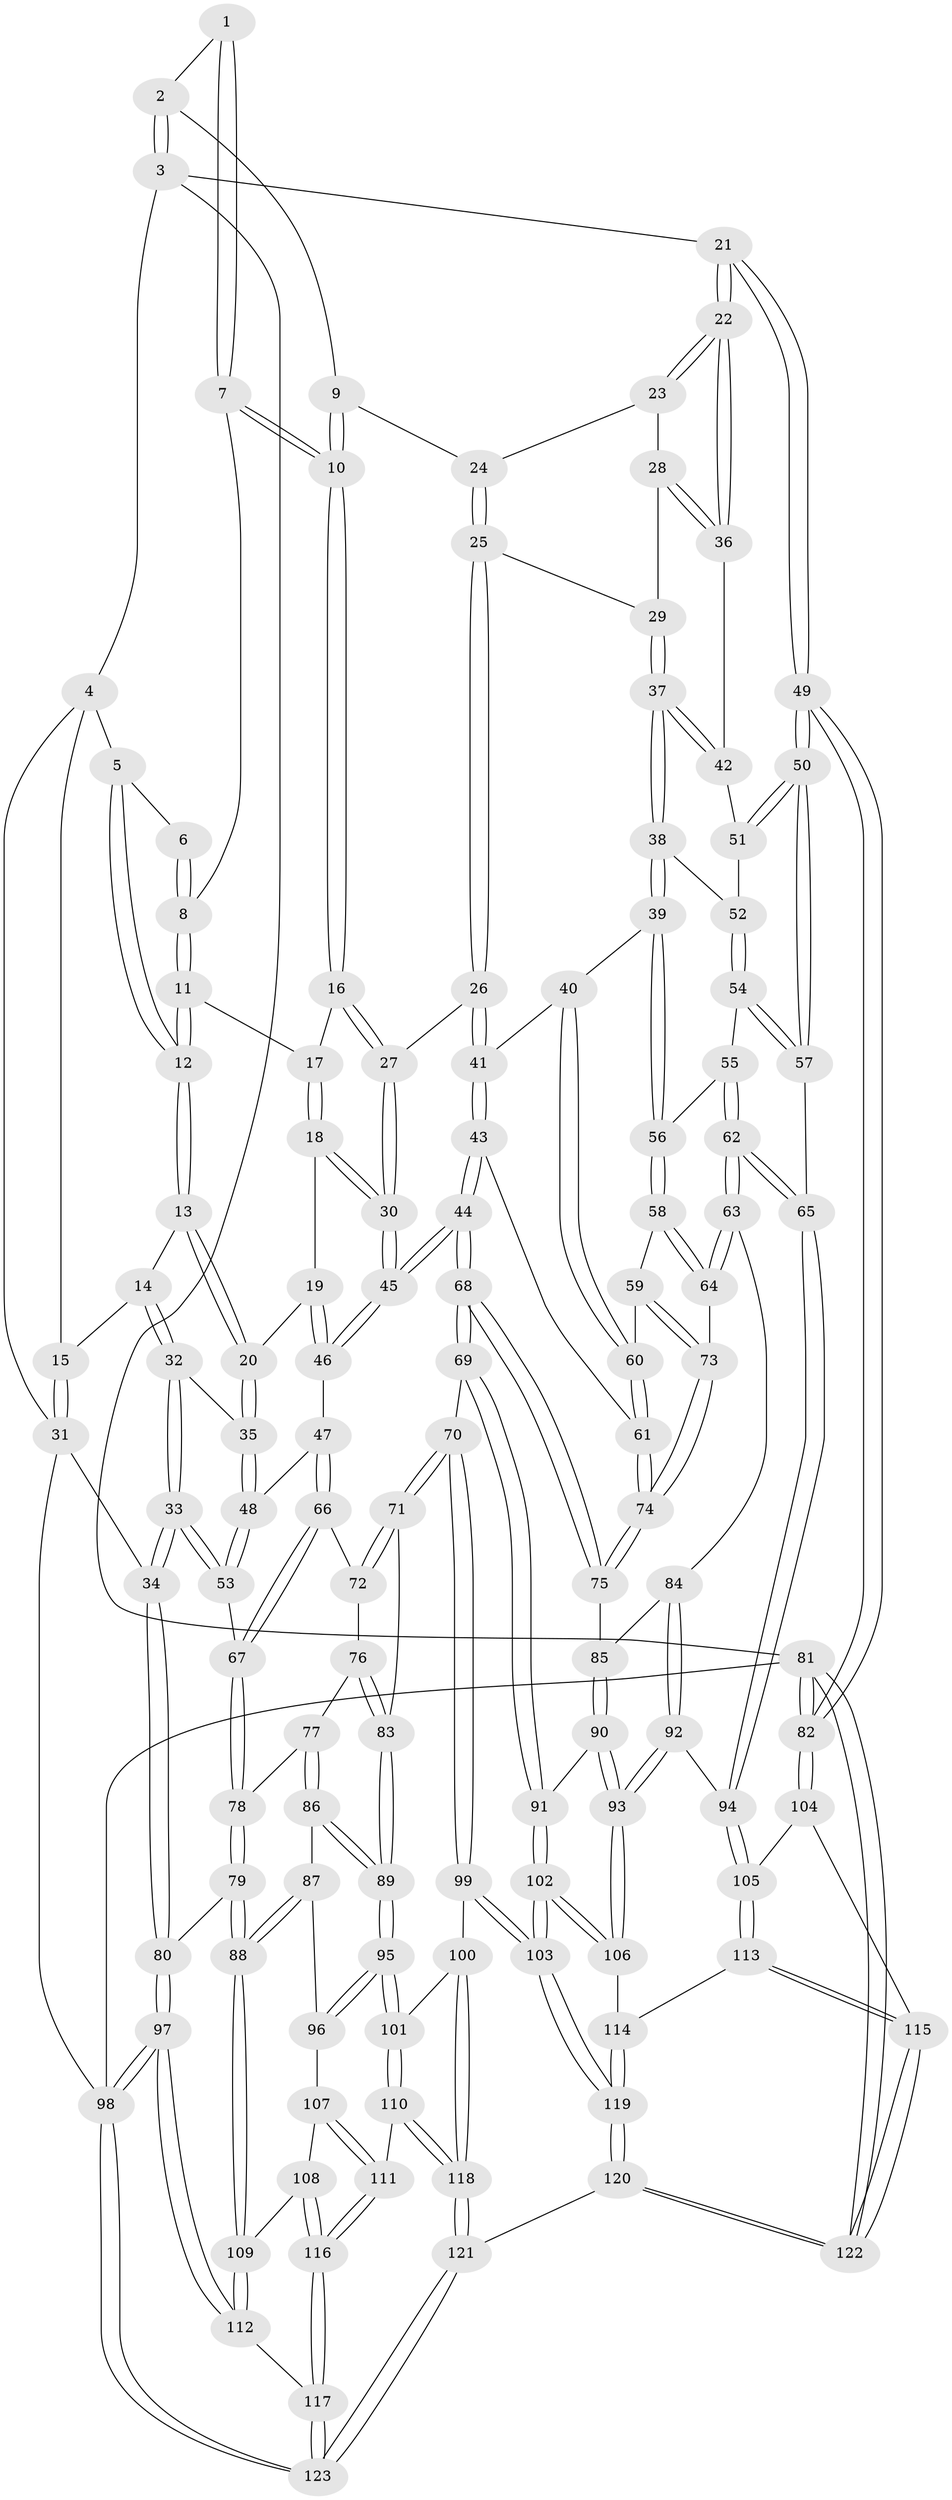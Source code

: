 // coarse degree distribution, {3: 0.07792207792207792, 5: 0.36363636363636365, 4: 0.45454545454545453, 6: 0.1038961038961039}
// Generated by graph-tools (version 1.1) at 2025/52/02/27/25 19:52:36]
// undirected, 123 vertices, 304 edges
graph export_dot {
graph [start="1"]
  node [color=gray90,style=filled];
  1 [pos="+0.584547960654788+0"];
  2 [pos="+0.7981013168894961+0"];
  3 [pos="+1+0"];
  4 [pos="+0+0"];
  5 [pos="+0.285395288617887+0"];
  6 [pos="+0.3541819539221191+0"];
  7 [pos="+0.5880547509057091+0.04795255174076718"];
  8 [pos="+0.4522148067671017+0.05401523143309862"];
  9 [pos="+0.7401831150642131+0.11456872427302968"];
  10 [pos="+0.5950457071787867+0.0827406680480392"];
  11 [pos="+0.3879137678901227+0.11610260896724457"];
  12 [pos="+0.25506475963060954+0.03637372862933572"];
  13 [pos="+0.20054845496433815+0.11205892701763549"];
  14 [pos="+0.12090371404320185+0.1528371907881853"];
  15 [pos="+0.10778534538979312+0.1501127394883955"];
  16 [pos="+0.5616762161939776+0.15026475901718025"];
  17 [pos="+0.3937405188146468+0.12247205379596227"];
  18 [pos="+0.3934655679036332+0.28136508906715"];
  19 [pos="+0.34577526672644987+0.2930173345834601"];
  20 [pos="+0.3173653579696396+0.2809639765513472"];
  21 [pos="+1+0"];
  22 [pos="+1+0.13230330240597454"];
  23 [pos="+0.8213425505230918+0.1490662284220125"];
  24 [pos="+0.741686076783446+0.11570924907166799"];
  25 [pos="+0.6538331997852358+0.2810507862681296"];
  26 [pos="+0.6209170466284627+0.28167964793363126"];
  27 [pos="+0.5636082182791539+0.24933135045990418"];
  28 [pos="+0.731393602753711+0.28100562671878093"];
  29 [pos="+0.7142953066056628+0.29400151865632485"];
  30 [pos="+0.476644777420288+0.3039423162538239"];
  31 [pos="+0+0.1649686035424684"];
  32 [pos="+0.12267619738813439+0.21901891918040442"];
  33 [pos="+0+0.5050167024775987"];
  34 [pos="+0+0.5198767403111989"];
  35 [pos="+0.17655397587601374+0.3513911184112087"];
  36 [pos="+0.9113185840414316+0.2981770021538476"];
  37 [pos="+0.7610069854071+0.37847041942420934"];
  38 [pos="+0.7600215115493277+0.40893421933407986"];
  39 [pos="+0.7303003169690054+0.44796115806466397"];
  40 [pos="+0.6450886904916247+0.47050780115100577"];
  41 [pos="+0.6292432829439963+0.46977249001476556"];
  42 [pos="+0.9105763932141471+0.299482237520938"];
  43 [pos="+0.5418453743754308+0.5206842242782886"];
  44 [pos="+0.4880677780330581+0.5278049234626885"];
  45 [pos="+0.48324457988793296+0.5225967569985903"];
  46 [pos="+0.3090165052420002+0.4775290510812157"];
  47 [pos="+0.29155266954308107+0.4827562293747542"];
  48 [pos="+0.1544704684439498+0.4561348827371226"];
  49 [pos="+1+0.5935514757212123"];
  50 [pos="+1+0.5988841264541742"];
  51 [pos="+0.9008451770867482+0.3655260194225506"];
  52 [pos="+0.8688764590813748+0.44188077996773123"];
  53 [pos="+0.09469035165335796+0.4876155943571129"];
  54 [pos="+0.8725625926697693+0.45037493992709543"];
  55 [pos="+0.8180375020188971+0.5301610160156045"];
  56 [pos="+0.7798200016095208+0.5218402963083096"];
  57 [pos="+1+0.6006489982416828"];
  58 [pos="+0.7445767470760343+0.571703210883517"];
  59 [pos="+0.7249854046791138+0.5788992891415546"];
  60 [pos="+0.706263197504954+0.5595809302591058"];
  61 [pos="+0.6232925357526258+0.593529742130392"];
  62 [pos="+0.9118360533692912+0.6596284458698917"];
  63 [pos="+0.872932211116551+0.6532076840038854"];
  64 [pos="+0.7980287841593284+0.6205459139096905"];
  65 [pos="+0.9289043714993085+0.6694447236421912"];
  66 [pos="+0.27997224294423667+0.6002458846568395"];
  67 [pos="+0.17135111127056787+0.6176612683184017"];
  68 [pos="+0.4639828909619355+0.6511287885898309"];
  69 [pos="+0.45967143868512916+0.6658135860660828"];
  70 [pos="+0.42872263836479885+0.7035440186315979"];
  71 [pos="+0.4232827684852439+0.7046695817586266"];
  72 [pos="+0.28190194426423804+0.6057415229771971"];
  73 [pos="+0.6938218255737857+0.6412246856381063"];
  74 [pos="+0.6815284079866771+0.6564368321470213"];
  75 [pos="+0.6818064414080623+0.6654815358108083"];
  76 [pos="+0.255166490155171+0.6605737014593157"];
  77 [pos="+0.21323429419007697+0.69251890416245"];
  78 [pos="+0.17984256693102194+0.6795368455398291"];
  79 [pos="+0.07016547687841916+0.7554968316182776"];
  80 [pos="+0+0.6127006881071965"];
  81 [pos="+1+1"];
  82 [pos="+1+1"];
  83 [pos="+0.38200053884946084+0.7270117398302431"];
  84 [pos="+0.74767232024619+0.672596660850151"];
  85 [pos="+0.6834747375812997+0.6742249458312931"];
  86 [pos="+0.2502941047352533+0.7479679234902531"];
  87 [pos="+0.19317892498346548+0.7895487429937628"];
  88 [pos="+0.10099092632950822+0.8124864013907724"];
  89 [pos="+0.31778705107349553+0.7749968735537457"];
  90 [pos="+0.6709066861969494+0.7439601125344677"];
  91 [pos="+0.6499122025379158+0.7582115639601956"];
  92 [pos="+0.8281022563326532+0.7982738668467514"];
  93 [pos="+0.8212017033745552+0.8009206161715623"];
  94 [pos="+0.8629044400842831+0.7863234855841437"];
  95 [pos="+0.3078186565626934+0.8258548571725733"];
  96 [pos="+0.24286696070734273+0.8469164622643108"];
  97 [pos="+0+1"];
  98 [pos="+0+1"];
  99 [pos="+0.4916997379446874+0.8591718515541354"];
  100 [pos="+0.44671792954976974+0.8932907727897671"];
  101 [pos="+0.33131548313140924+0.8912781594015696"];
  102 [pos="+0.5972869108762039+0.8899969314299291"];
  103 [pos="+0.591587939631285+0.8950937495148377"];
  104 [pos="+0.9140220797654646+0.8643636651732699"];
  105 [pos="+0.907170155880449+0.8550968195686984"];
  106 [pos="+0.7665706968705623+0.8923488771921794"];
  107 [pos="+0.23202633127033975+0.8558206209231759"];
  108 [pos="+0.159659076796054+0.8883258543368113"];
  109 [pos="+0.10499713809263503+0.8492428621853257"];
  110 [pos="+0.32037602318197983+0.9156147455682808"];
  111 [pos="+0.26882818671401176+0.9516232253227006"];
  112 [pos="+0.04600665220233303+0.9162023265597"];
  113 [pos="+0.8088156230023894+0.9585788078579355"];
  114 [pos="+0.7707728415486312+0.9092268423984453"];
  115 [pos="+0.8523933535137683+1"];
  116 [pos="+0.2155450089735897+1"];
  117 [pos="+0.2021958547197651+1"];
  118 [pos="+0.41495149836154965+1"];
  119 [pos="+0.6105876613854342+1"];
  120 [pos="+0.6046122579433867+1"];
  121 [pos="+0.4439266006523312+1"];
  122 [pos="+0.9196253880185905+1"];
  123 [pos="+0.20421880170094+1"];
  1 -- 2;
  1 -- 7;
  1 -- 7;
  2 -- 3;
  2 -- 3;
  2 -- 9;
  3 -- 4;
  3 -- 21;
  3 -- 81;
  4 -- 5;
  4 -- 15;
  4 -- 31;
  5 -- 6;
  5 -- 12;
  5 -- 12;
  6 -- 8;
  6 -- 8;
  7 -- 8;
  7 -- 10;
  7 -- 10;
  8 -- 11;
  8 -- 11;
  9 -- 10;
  9 -- 10;
  9 -- 24;
  10 -- 16;
  10 -- 16;
  11 -- 12;
  11 -- 12;
  11 -- 17;
  12 -- 13;
  12 -- 13;
  13 -- 14;
  13 -- 20;
  13 -- 20;
  14 -- 15;
  14 -- 32;
  14 -- 32;
  15 -- 31;
  15 -- 31;
  16 -- 17;
  16 -- 27;
  16 -- 27;
  17 -- 18;
  17 -- 18;
  18 -- 19;
  18 -- 30;
  18 -- 30;
  19 -- 20;
  19 -- 46;
  19 -- 46;
  20 -- 35;
  20 -- 35;
  21 -- 22;
  21 -- 22;
  21 -- 49;
  21 -- 49;
  22 -- 23;
  22 -- 23;
  22 -- 36;
  22 -- 36;
  23 -- 24;
  23 -- 28;
  24 -- 25;
  24 -- 25;
  25 -- 26;
  25 -- 26;
  25 -- 29;
  26 -- 27;
  26 -- 41;
  26 -- 41;
  27 -- 30;
  27 -- 30;
  28 -- 29;
  28 -- 36;
  28 -- 36;
  29 -- 37;
  29 -- 37;
  30 -- 45;
  30 -- 45;
  31 -- 34;
  31 -- 98;
  32 -- 33;
  32 -- 33;
  32 -- 35;
  33 -- 34;
  33 -- 34;
  33 -- 53;
  33 -- 53;
  34 -- 80;
  34 -- 80;
  35 -- 48;
  35 -- 48;
  36 -- 42;
  37 -- 38;
  37 -- 38;
  37 -- 42;
  37 -- 42;
  38 -- 39;
  38 -- 39;
  38 -- 52;
  39 -- 40;
  39 -- 56;
  39 -- 56;
  40 -- 41;
  40 -- 60;
  40 -- 60;
  41 -- 43;
  41 -- 43;
  42 -- 51;
  43 -- 44;
  43 -- 44;
  43 -- 61;
  44 -- 45;
  44 -- 45;
  44 -- 68;
  44 -- 68;
  45 -- 46;
  45 -- 46;
  46 -- 47;
  47 -- 48;
  47 -- 66;
  47 -- 66;
  48 -- 53;
  48 -- 53;
  49 -- 50;
  49 -- 50;
  49 -- 82;
  49 -- 82;
  50 -- 51;
  50 -- 51;
  50 -- 57;
  50 -- 57;
  51 -- 52;
  52 -- 54;
  52 -- 54;
  53 -- 67;
  54 -- 55;
  54 -- 57;
  54 -- 57;
  55 -- 56;
  55 -- 62;
  55 -- 62;
  56 -- 58;
  56 -- 58;
  57 -- 65;
  58 -- 59;
  58 -- 64;
  58 -- 64;
  59 -- 60;
  59 -- 73;
  59 -- 73;
  60 -- 61;
  60 -- 61;
  61 -- 74;
  61 -- 74;
  62 -- 63;
  62 -- 63;
  62 -- 65;
  62 -- 65;
  63 -- 64;
  63 -- 64;
  63 -- 84;
  64 -- 73;
  65 -- 94;
  65 -- 94;
  66 -- 67;
  66 -- 67;
  66 -- 72;
  67 -- 78;
  67 -- 78;
  68 -- 69;
  68 -- 69;
  68 -- 75;
  68 -- 75;
  69 -- 70;
  69 -- 91;
  69 -- 91;
  70 -- 71;
  70 -- 71;
  70 -- 99;
  70 -- 99;
  71 -- 72;
  71 -- 72;
  71 -- 83;
  72 -- 76;
  73 -- 74;
  73 -- 74;
  74 -- 75;
  74 -- 75;
  75 -- 85;
  76 -- 77;
  76 -- 83;
  76 -- 83;
  77 -- 78;
  77 -- 86;
  77 -- 86;
  78 -- 79;
  78 -- 79;
  79 -- 80;
  79 -- 88;
  79 -- 88;
  80 -- 97;
  80 -- 97;
  81 -- 82;
  81 -- 82;
  81 -- 122;
  81 -- 122;
  81 -- 98;
  82 -- 104;
  82 -- 104;
  83 -- 89;
  83 -- 89;
  84 -- 85;
  84 -- 92;
  84 -- 92;
  85 -- 90;
  85 -- 90;
  86 -- 87;
  86 -- 89;
  86 -- 89;
  87 -- 88;
  87 -- 88;
  87 -- 96;
  88 -- 109;
  88 -- 109;
  89 -- 95;
  89 -- 95;
  90 -- 91;
  90 -- 93;
  90 -- 93;
  91 -- 102;
  91 -- 102;
  92 -- 93;
  92 -- 93;
  92 -- 94;
  93 -- 106;
  93 -- 106;
  94 -- 105;
  94 -- 105;
  95 -- 96;
  95 -- 96;
  95 -- 101;
  95 -- 101;
  96 -- 107;
  97 -- 98;
  97 -- 98;
  97 -- 112;
  97 -- 112;
  98 -- 123;
  98 -- 123;
  99 -- 100;
  99 -- 103;
  99 -- 103;
  100 -- 101;
  100 -- 118;
  100 -- 118;
  101 -- 110;
  101 -- 110;
  102 -- 103;
  102 -- 103;
  102 -- 106;
  102 -- 106;
  103 -- 119;
  103 -- 119;
  104 -- 105;
  104 -- 115;
  105 -- 113;
  105 -- 113;
  106 -- 114;
  107 -- 108;
  107 -- 111;
  107 -- 111;
  108 -- 109;
  108 -- 116;
  108 -- 116;
  109 -- 112;
  109 -- 112;
  110 -- 111;
  110 -- 118;
  110 -- 118;
  111 -- 116;
  111 -- 116;
  112 -- 117;
  113 -- 114;
  113 -- 115;
  113 -- 115;
  114 -- 119;
  114 -- 119;
  115 -- 122;
  115 -- 122;
  116 -- 117;
  116 -- 117;
  117 -- 123;
  117 -- 123;
  118 -- 121;
  118 -- 121;
  119 -- 120;
  119 -- 120;
  120 -- 121;
  120 -- 122;
  120 -- 122;
  121 -- 123;
  121 -- 123;
}
